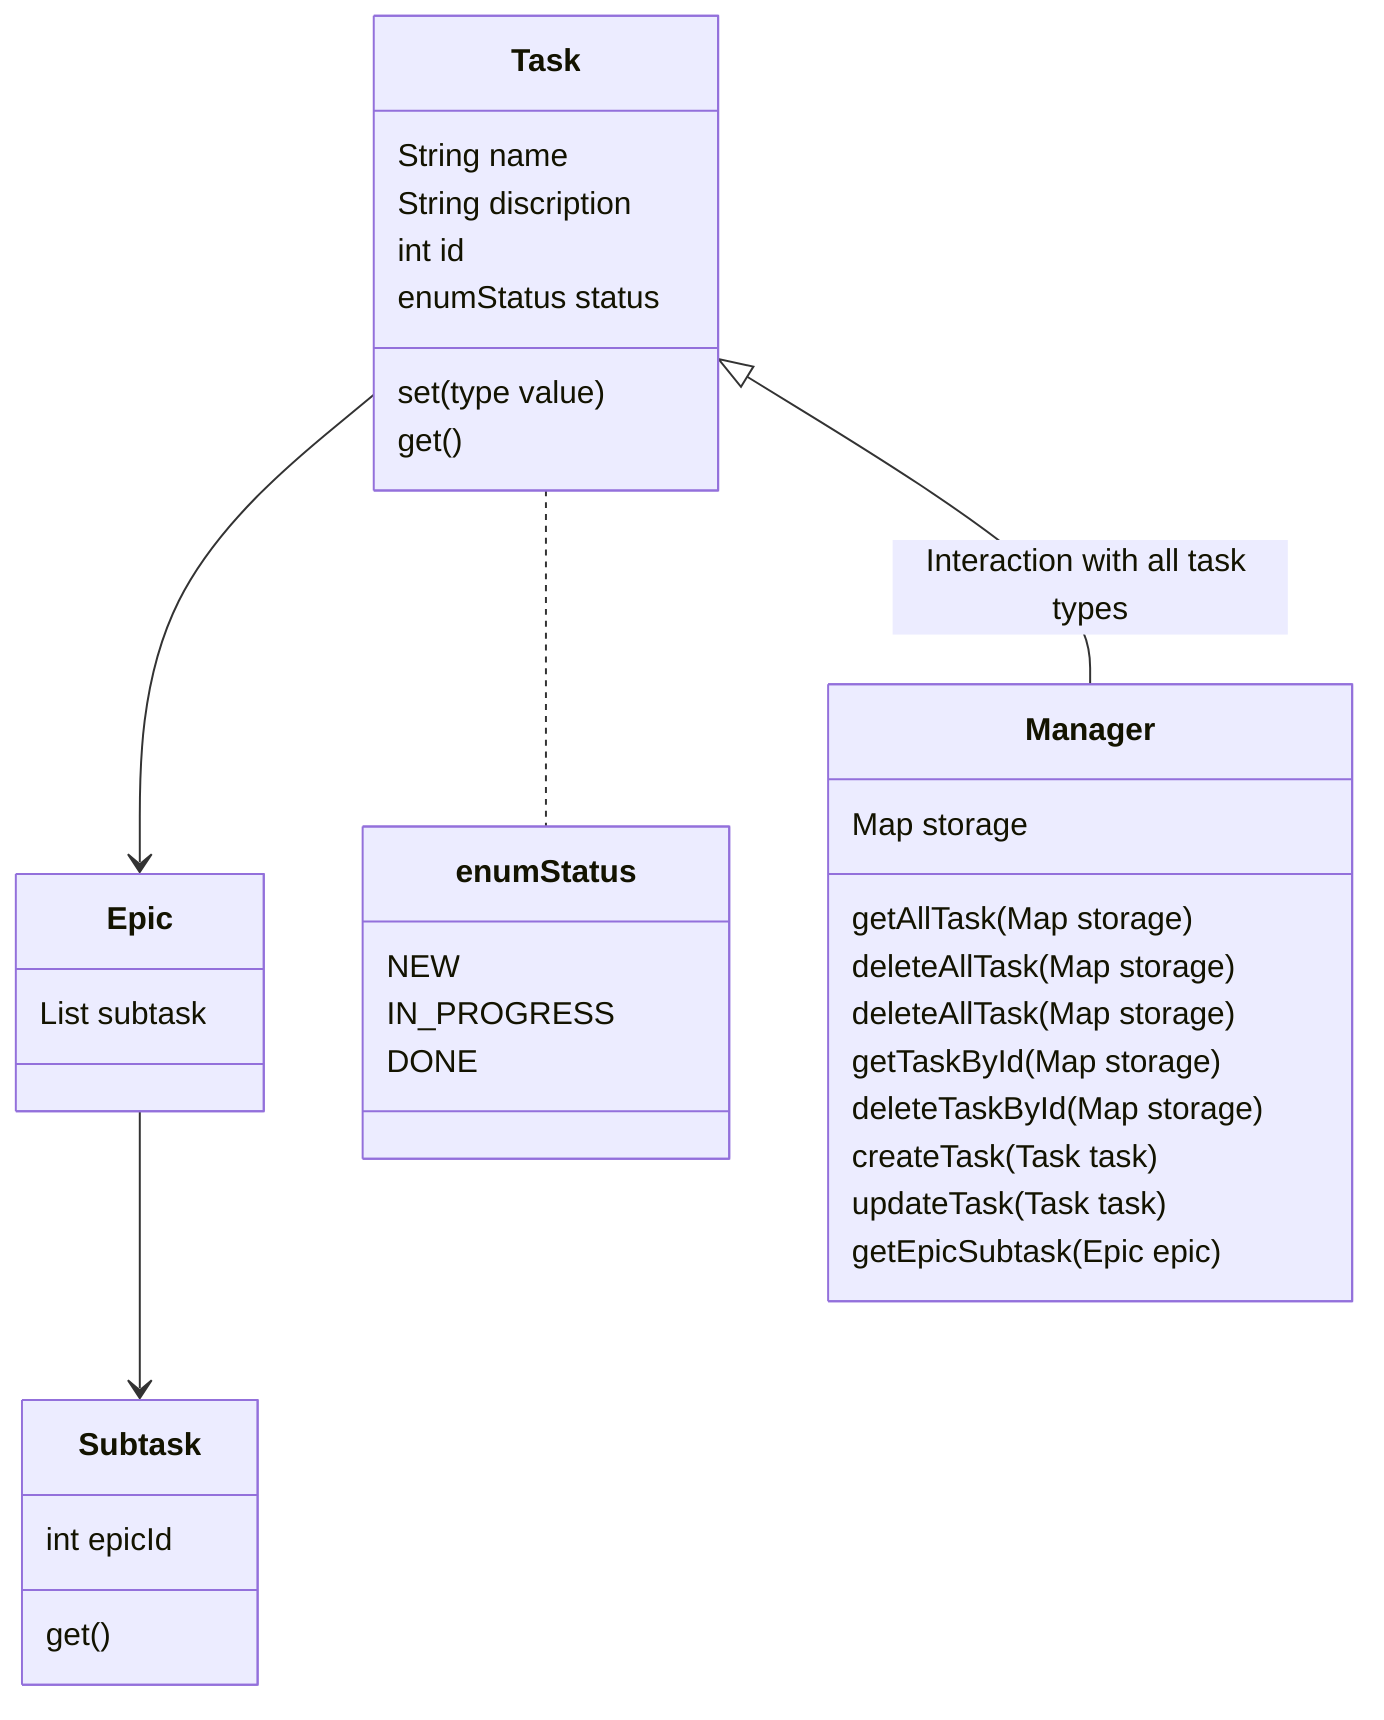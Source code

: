 classDiagram
    Task --> Epic
    Epic --> Subtask
    Task .. enumStatus
    Task : String name
    Task : String discription
    Task : int id
    Task : enumStatus status
    Task : set(type value)
    Task : get()
    enumStatus : NEW
    enumStatus : IN_PROGRESS
    enumStatus : DONE
    Epic : List subtask
    Subtask : int epicId
    Subtask : get()
    Task <|-- Manager : Interaction with all task types
    Manager : Map storage
    Manager : getAllTask(Map storage)
    Manager : deleteAllTask(Map storage)
    Manager : deleteAllTask(Map storage)
    Manager : getTaskById(Map storage)
    Manager : deleteTaskById(Map storage)
    Manager : createTask(Task task)
    Manager : updateTask(Task task)
    Manager : getEpicSubtask(Epic epic)
